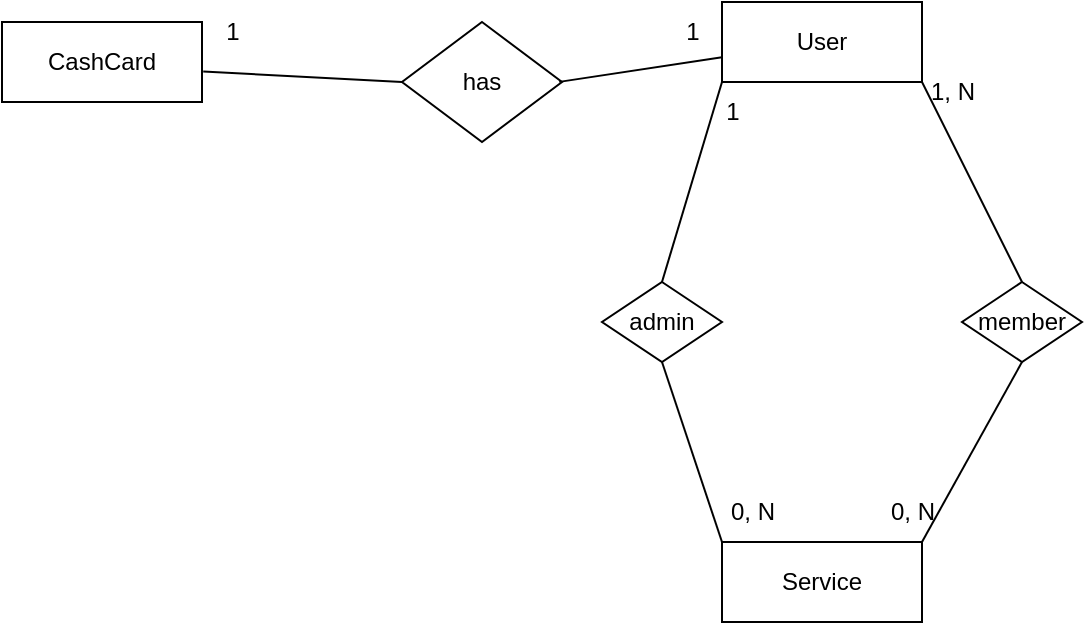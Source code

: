 <mxfile version="24.8.0">
  <diagram name="Page-1" id="memQSNCO67BtdyqHSqmN">
    <mxGraphModel dx="733" dy="395" grid="1" gridSize="10" guides="1" tooltips="1" connect="1" arrows="1" fold="1" page="1" pageScale="1" pageWidth="827" pageHeight="1169" math="0" shadow="0">
      <root>
        <mxCell id="0" />
        <mxCell id="1" parent="0" />
        <mxCell id="N8eVZgZGF3w6L3-9HzY0-1" value="CashCard" style="whiteSpace=wrap;html=1;align=center;" vertex="1" parent="1">
          <mxGeometry x="80" y="170" width="100" height="40" as="geometry" />
        </mxCell>
        <mxCell id="N8eVZgZGF3w6L3-9HzY0-2" value="has" style="shape=rhombus;perimeter=rhombusPerimeter;whiteSpace=wrap;html=1;align=center;" vertex="1" parent="1">
          <mxGeometry x="280" y="170" width="80" height="60" as="geometry" />
        </mxCell>
        <mxCell id="N8eVZgZGF3w6L3-9HzY0-3" value="User" style="whiteSpace=wrap;html=1;align=center;" vertex="1" parent="1">
          <mxGeometry x="440" y="160" width="100" height="40" as="geometry" />
        </mxCell>
        <mxCell id="N8eVZgZGF3w6L3-9HzY0-4" value="Service" style="whiteSpace=wrap;html=1;align=center;" vertex="1" parent="1">
          <mxGeometry x="440" y="430" width="100" height="40" as="geometry" />
        </mxCell>
        <mxCell id="N8eVZgZGF3w6L3-9HzY0-5" value="admin" style="shape=rhombus;perimeter=rhombusPerimeter;whiteSpace=wrap;html=1;align=center;" vertex="1" parent="1">
          <mxGeometry x="380" y="300" width="60" height="40" as="geometry" />
        </mxCell>
        <mxCell id="N8eVZgZGF3w6L3-9HzY0-6" value="member" style="shape=rhombus;perimeter=rhombusPerimeter;whiteSpace=wrap;html=1;align=center;" vertex="1" parent="1">
          <mxGeometry x="560" y="300" width="60" height="40" as="geometry" />
        </mxCell>
        <mxCell id="N8eVZgZGF3w6L3-9HzY0-7" value="" style="endArrow=none;html=1;rounded=0;exitX=1.006;exitY=0.618;exitDx=0;exitDy=0;exitPerimeter=0;entryX=0;entryY=0.5;entryDx=0;entryDy=0;" edge="1" parent="1" source="N8eVZgZGF3w6L3-9HzY0-1" target="N8eVZgZGF3w6L3-9HzY0-2">
          <mxGeometry relative="1" as="geometry">
            <mxPoint x="200" y="270" as="sourcePoint" />
            <mxPoint x="360" y="270" as="targetPoint" />
          </mxGeometry>
        </mxCell>
        <mxCell id="N8eVZgZGF3w6L3-9HzY0-9" value="" style="endArrow=none;html=1;rounded=0;exitX=0.983;exitY=0.499;exitDx=0;exitDy=0;exitPerimeter=0;" edge="1" parent="1" source="N8eVZgZGF3w6L3-9HzY0-2" target="N8eVZgZGF3w6L3-9HzY0-3">
          <mxGeometry relative="1" as="geometry">
            <mxPoint x="370" y="210" as="sourcePoint" />
            <mxPoint x="380" y="220" as="targetPoint" />
          </mxGeometry>
        </mxCell>
        <mxCell id="N8eVZgZGF3w6L3-9HzY0-10" value="1" style="text;html=1;align=center;verticalAlign=middle;resizable=0;points=[];autosize=1;strokeColor=none;fillColor=none;" vertex="1" parent="1">
          <mxGeometry x="410" y="160" width="30" height="30" as="geometry" />
        </mxCell>
        <mxCell id="N8eVZgZGF3w6L3-9HzY0-11" value="1" style="text;html=1;align=center;verticalAlign=middle;resizable=0;points=[];autosize=1;strokeColor=none;fillColor=none;" vertex="1" parent="1">
          <mxGeometry x="180" y="160" width="30" height="30" as="geometry" />
        </mxCell>
        <mxCell id="N8eVZgZGF3w6L3-9HzY0-12" value="" style="endArrow=none;html=1;rounded=0;entryX=0;entryY=1;entryDx=0;entryDy=0;exitX=0.5;exitY=0;exitDx=0;exitDy=0;" edge="1" parent="1" source="N8eVZgZGF3w6L3-9HzY0-5" target="N8eVZgZGF3w6L3-9HzY0-3">
          <mxGeometry relative="1" as="geometry">
            <mxPoint x="300" y="300" as="sourcePoint" />
            <mxPoint x="460" y="300" as="targetPoint" />
          </mxGeometry>
        </mxCell>
        <mxCell id="N8eVZgZGF3w6L3-9HzY0-13" value="" style="endArrow=none;html=1;rounded=0;entryX=0;entryY=0;entryDx=0;entryDy=0;exitX=0.5;exitY=1;exitDx=0;exitDy=0;" edge="1" parent="1" source="N8eVZgZGF3w6L3-9HzY0-5" target="N8eVZgZGF3w6L3-9HzY0-4">
          <mxGeometry relative="1" as="geometry">
            <mxPoint x="300" y="300" as="sourcePoint" />
            <mxPoint x="460" y="300" as="targetPoint" />
          </mxGeometry>
        </mxCell>
        <mxCell id="N8eVZgZGF3w6L3-9HzY0-14" value="" style="endArrow=none;html=1;rounded=0;entryX=0.5;entryY=1;entryDx=0;entryDy=0;exitX=1;exitY=0;exitDx=0;exitDy=0;" edge="1" parent="1" source="N8eVZgZGF3w6L3-9HzY0-4" target="N8eVZgZGF3w6L3-9HzY0-6">
          <mxGeometry relative="1" as="geometry">
            <mxPoint x="300" y="300" as="sourcePoint" />
            <mxPoint x="460" y="300" as="targetPoint" />
          </mxGeometry>
        </mxCell>
        <mxCell id="N8eVZgZGF3w6L3-9HzY0-15" value="" style="endArrow=none;html=1;rounded=0;entryX=1;entryY=1;entryDx=0;entryDy=0;exitX=0.5;exitY=0;exitDx=0;exitDy=0;" edge="1" parent="1" source="N8eVZgZGF3w6L3-9HzY0-6" target="N8eVZgZGF3w6L3-9HzY0-3">
          <mxGeometry relative="1" as="geometry">
            <mxPoint x="300" y="300" as="sourcePoint" />
            <mxPoint x="460" y="300" as="targetPoint" />
          </mxGeometry>
        </mxCell>
        <mxCell id="N8eVZgZGF3w6L3-9HzY0-16" value="1" style="text;html=1;align=center;verticalAlign=middle;resizable=0;points=[];autosize=1;strokeColor=none;fillColor=none;" vertex="1" parent="1">
          <mxGeometry x="430" y="200" width="30" height="30" as="geometry" />
        </mxCell>
        <mxCell id="N8eVZgZGF3w6L3-9HzY0-17" value="1, N" style="text;html=1;align=center;verticalAlign=middle;resizable=0;points=[];autosize=1;strokeColor=none;fillColor=none;" vertex="1" parent="1">
          <mxGeometry x="530" y="190" width="50" height="30" as="geometry" />
        </mxCell>
        <mxCell id="N8eVZgZGF3w6L3-9HzY0-18" value="0, N" style="text;html=1;align=center;verticalAlign=middle;resizable=0;points=[];autosize=1;strokeColor=none;fillColor=none;" vertex="1" parent="1">
          <mxGeometry x="510" y="400" width="50" height="30" as="geometry" />
        </mxCell>
        <mxCell id="N8eVZgZGF3w6L3-9HzY0-19" value="0, N" style="text;html=1;align=center;verticalAlign=middle;resizable=0;points=[];autosize=1;strokeColor=none;fillColor=none;" vertex="1" parent="1">
          <mxGeometry x="430" y="400" width="50" height="30" as="geometry" />
        </mxCell>
      </root>
    </mxGraphModel>
  </diagram>
</mxfile>
